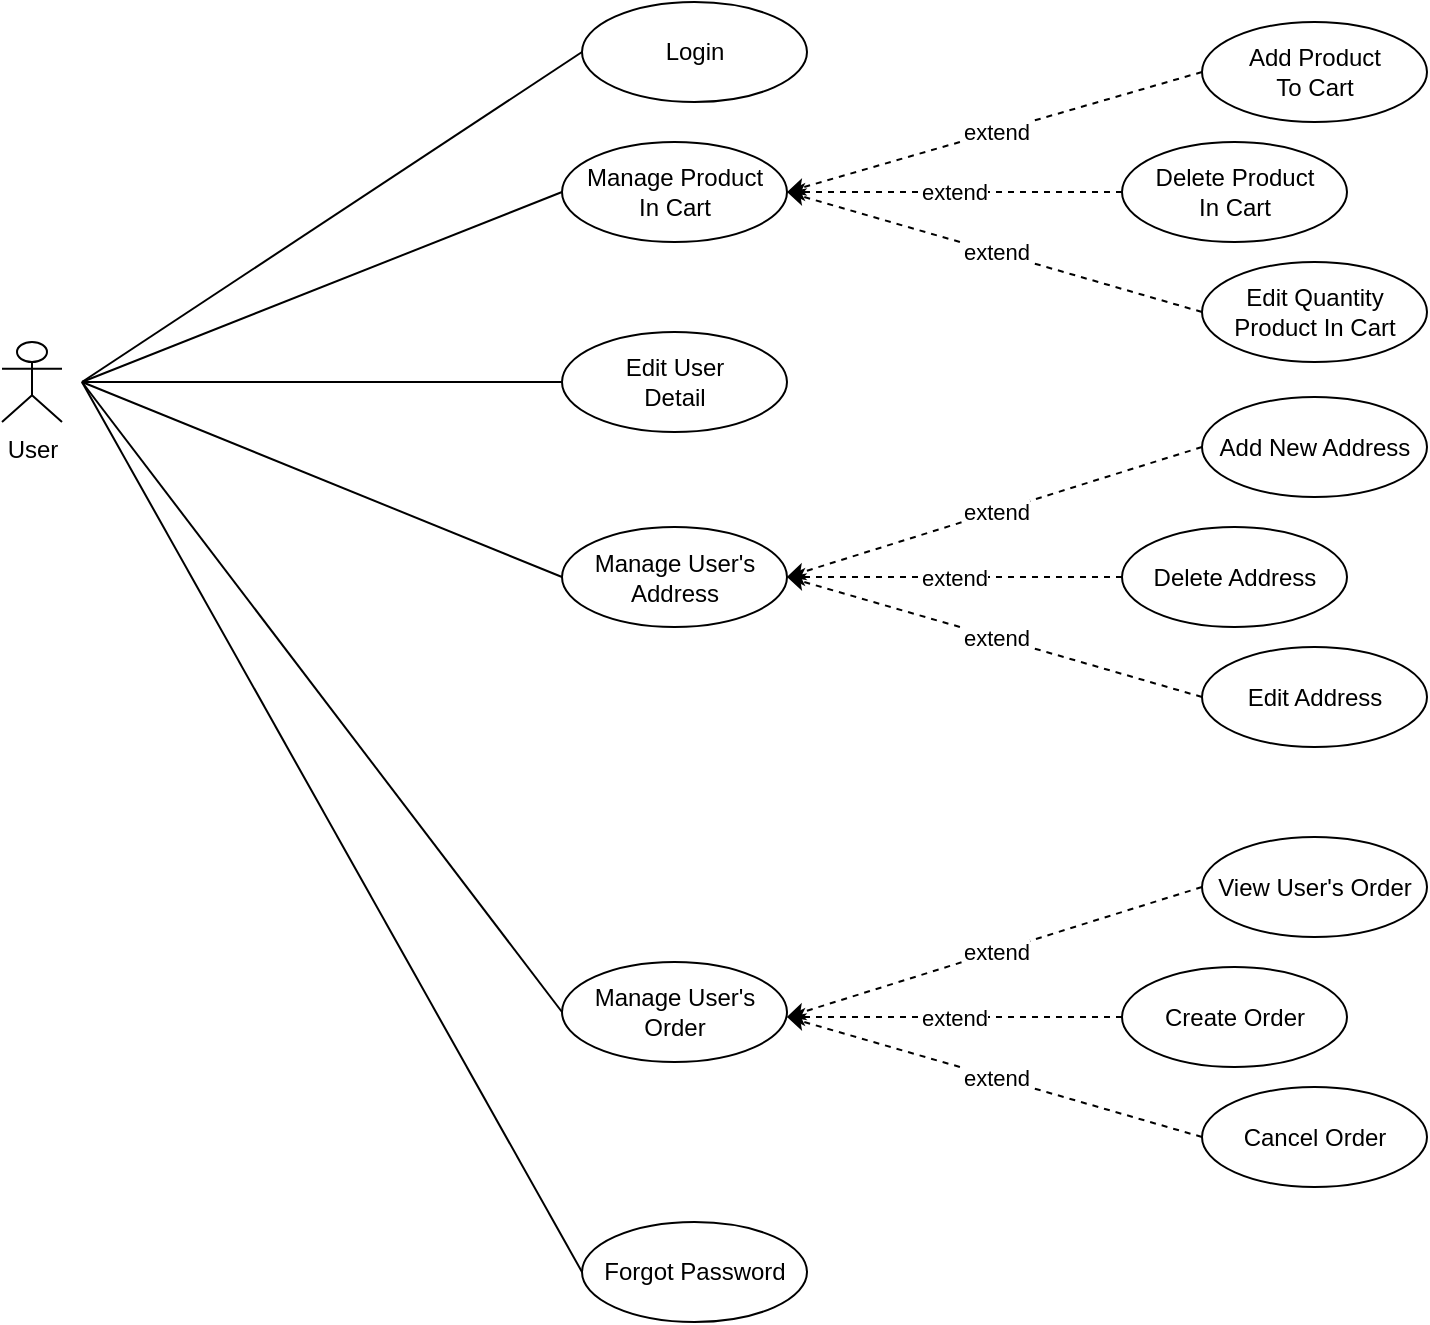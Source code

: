 <mxfile version="22.1.16" type="device">
  <diagram name="Page-1" id="aOO8I9YWORmbV7WTmkyC">
    <mxGraphModel dx="1050" dy="638" grid="1" gridSize="10" guides="1" tooltips="1" connect="1" arrows="1" fold="1" page="1" pageScale="1" pageWidth="850" pageHeight="1100" math="0" shadow="0">
      <root>
        <mxCell id="0" />
        <mxCell id="1" parent="0" />
        <mxCell id="j1GNfuqcdFHc75SlfjYj-1" value="User" style="shape=umlActor;verticalLabelPosition=bottom;verticalAlign=top;html=1;outlineConnect=0;" parent="1" vertex="1">
          <mxGeometry x="40" y="360" width="30" height="40" as="geometry" />
        </mxCell>
        <mxCell id="j1GNfuqcdFHc75SlfjYj-2" value="Login" style="ellipse;whiteSpace=wrap;html=1;" parent="1" vertex="1">
          <mxGeometry x="330" y="190" width="112.5" height="50" as="geometry" />
        </mxCell>
        <mxCell id="j1GNfuqcdFHc75SlfjYj-3" value="" style="endArrow=none;html=1;rounded=0;entryX=0;entryY=0.5;entryDx=0;entryDy=0;" parent="1" target="j1GNfuqcdFHc75SlfjYj-2" edge="1">
          <mxGeometry width="50" height="50" relative="1" as="geometry">
            <mxPoint x="80" y="380" as="sourcePoint" />
            <mxPoint x="230" y="310" as="targetPoint" />
          </mxGeometry>
        </mxCell>
        <mxCell id="j1GNfuqcdFHc75SlfjYj-4" value="Manage Product&lt;br&gt;In Cart" style="ellipse;whiteSpace=wrap;html=1;" parent="1" vertex="1">
          <mxGeometry x="320" y="260" width="112.5" height="50" as="geometry" />
        </mxCell>
        <mxCell id="j1GNfuqcdFHc75SlfjYj-5" value="Edit User &lt;br&gt;Detail" style="ellipse;whiteSpace=wrap;html=1;" parent="1" vertex="1">
          <mxGeometry x="320" y="355" width="112.5" height="50" as="geometry" />
        </mxCell>
        <mxCell id="j1GNfuqcdFHc75SlfjYj-6" value="Manage User&#39;s Address" style="ellipse;whiteSpace=wrap;html=1;" parent="1" vertex="1">
          <mxGeometry x="320" y="452.5" width="112.5" height="50" as="geometry" />
        </mxCell>
        <mxCell id="j1GNfuqcdFHc75SlfjYj-7" value="Forgot Password" style="ellipse;whiteSpace=wrap;html=1;" parent="1" vertex="1">
          <mxGeometry x="330" y="800" width="112.5" height="50" as="geometry" />
        </mxCell>
        <mxCell id="j1GNfuqcdFHc75SlfjYj-8" value="" style="endArrow=none;html=1;rounded=0;entryX=0;entryY=0.5;entryDx=0;entryDy=0;" parent="1" target="j1GNfuqcdFHc75SlfjYj-4" edge="1">
          <mxGeometry width="50" height="50" relative="1" as="geometry">
            <mxPoint x="80" y="380" as="sourcePoint" />
            <mxPoint x="200" y="420" as="targetPoint" />
          </mxGeometry>
        </mxCell>
        <mxCell id="j1GNfuqcdFHc75SlfjYj-9" value="" style="endArrow=none;html=1;rounded=0;entryX=0;entryY=0.5;entryDx=0;entryDy=0;" parent="1" target="j1GNfuqcdFHc75SlfjYj-5" edge="1">
          <mxGeometry width="50" height="50" relative="1" as="geometry">
            <mxPoint x="80" y="380" as="sourcePoint" />
            <mxPoint x="250" y="305" as="targetPoint" />
          </mxGeometry>
        </mxCell>
        <mxCell id="j1GNfuqcdFHc75SlfjYj-10" value="" style="endArrow=none;html=1;rounded=0;entryX=0;entryY=0.5;entryDx=0;entryDy=0;" parent="1" target="j1GNfuqcdFHc75SlfjYj-6" edge="1">
          <mxGeometry width="50" height="50" relative="1" as="geometry">
            <mxPoint x="80" y="380" as="sourcePoint" />
            <mxPoint x="250" y="365" as="targetPoint" />
          </mxGeometry>
        </mxCell>
        <mxCell id="j1GNfuqcdFHc75SlfjYj-11" value="" style="endArrow=none;html=1;rounded=0;entryX=0;entryY=0.5;entryDx=0;entryDy=0;" parent="1" target="j1GNfuqcdFHc75SlfjYj-7" edge="1">
          <mxGeometry width="50" height="50" relative="1" as="geometry">
            <mxPoint x="80" y="380" as="sourcePoint" />
            <mxPoint x="250" y="425" as="targetPoint" />
          </mxGeometry>
        </mxCell>
        <mxCell id="j1GNfuqcdFHc75SlfjYj-12" value="" style="endArrow=none;html=1;rounded=0;entryX=0;entryY=0.5;entryDx=0;entryDy=0;" parent="1" target="j1GNfuqcdFHc75SlfjYj-13" edge="1">
          <mxGeometry width="50" height="50" relative="1" as="geometry">
            <mxPoint x="80" y="380" as="sourcePoint" />
            <mxPoint x="320" y="515" as="targetPoint" />
          </mxGeometry>
        </mxCell>
        <mxCell id="j1GNfuqcdFHc75SlfjYj-13" value="Manage User&#39;s Order" style="ellipse;whiteSpace=wrap;html=1;" parent="1" vertex="1">
          <mxGeometry x="320" y="670" width="112.5" height="50" as="geometry" />
        </mxCell>
        <mxCell id="j1GNfuqcdFHc75SlfjYj-14" value="" style="endArrow=classic;html=1;rounded=0;entryX=1;entryY=0.5;entryDx=0;entryDy=0;exitX=0;exitY=0.5;exitDx=0;exitDy=0;dashed=1;" parent="1" source="j1GNfuqcdFHc75SlfjYj-16" target="j1GNfuqcdFHc75SlfjYj-4" edge="1">
          <mxGeometry relative="1" as="geometry">
            <mxPoint x="560" y="240" as="sourcePoint" />
            <mxPoint x="680" y="280" as="targetPoint" />
          </mxGeometry>
        </mxCell>
        <mxCell id="j1GNfuqcdFHc75SlfjYj-15" value="extend" style="edgeLabel;resizable=0;html=1;align=center;verticalAlign=middle;" parent="j1GNfuqcdFHc75SlfjYj-14" connectable="0" vertex="1">
          <mxGeometry relative="1" as="geometry" />
        </mxCell>
        <mxCell id="j1GNfuqcdFHc75SlfjYj-16" value="Add Product&lt;br&gt;To Cart" style="ellipse;whiteSpace=wrap;html=1;" parent="1" vertex="1">
          <mxGeometry x="640" y="200" width="112.5" height="50" as="geometry" />
        </mxCell>
        <mxCell id="j1GNfuqcdFHc75SlfjYj-19" value="" style="endArrow=classic;html=1;rounded=0;entryX=1;entryY=0.5;entryDx=0;entryDy=0;exitX=0;exitY=0.5;exitDx=0;exitDy=0;dashed=1;" parent="1" source="j1GNfuqcdFHc75SlfjYj-21" target="j1GNfuqcdFHc75SlfjYj-4" edge="1">
          <mxGeometry relative="1" as="geometry">
            <mxPoint x="567" y="300" as="sourcePoint" />
            <mxPoint x="440" y="335" as="targetPoint" />
          </mxGeometry>
        </mxCell>
        <mxCell id="j1GNfuqcdFHc75SlfjYj-20" value="extend" style="edgeLabel;resizable=0;html=1;align=center;verticalAlign=middle;" parent="j1GNfuqcdFHc75SlfjYj-19" connectable="0" vertex="1">
          <mxGeometry relative="1" as="geometry" />
        </mxCell>
        <mxCell id="j1GNfuqcdFHc75SlfjYj-21" value="Delete Product &lt;br&gt;In Cart" style="ellipse;whiteSpace=wrap;html=1;" parent="1" vertex="1">
          <mxGeometry x="600" y="260" width="112.5" height="50" as="geometry" />
        </mxCell>
        <mxCell id="j1GNfuqcdFHc75SlfjYj-22" value="" style="endArrow=classic;html=1;rounded=0;entryX=1;entryY=0.5;entryDx=0;entryDy=0;exitX=0;exitY=0.5;exitDx=0;exitDy=0;dashed=1;" parent="1" source="j1GNfuqcdFHc75SlfjYj-24" target="j1GNfuqcdFHc75SlfjYj-4" edge="1">
          <mxGeometry relative="1" as="geometry">
            <mxPoint x="559.5" y="340" as="sourcePoint" />
            <mxPoint x="432.5" y="375" as="targetPoint" />
          </mxGeometry>
        </mxCell>
        <mxCell id="j1GNfuqcdFHc75SlfjYj-23" value="extend" style="edgeLabel;resizable=0;html=1;align=center;verticalAlign=middle;" parent="j1GNfuqcdFHc75SlfjYj-22" connectable="0" vertex="1">
          <mxGeometry relative="1" as="geometry" />
        </mxCell>
        <mxCell id="j1GNfuqcdFHc75SlfjYj-24" value="Edit Quantity Product In Cart" style="ellipse;whiteSpace=wrap;html=1;" parent="1" vertex="1">
          <mxGeometry x="640" y="320" width="112.5" height="50" as="geometry" />
        </mxCell>
        <mxCell id="j1GNfuqcdFHc75SlfjYj-25" value="" style="endArrow=classic;html=1;rounded=0;entryX=1;entryY=0.5;entryDx=0;entryDy=0;exitX=0;exitY=0.5;exitDx=0;exitDy=0;dashed=1;" parent="1" source="j1GNfuqcdFHc75SlfjYj-27" edge="1">
          <mxGeometry relative="1" as="geometry">
            <mxPoint x="559.5" y="442.5" as="sourcePoint" />
            <mxPoint x="432.5" y="477.5" as="targetPoint" />
          </mxGeometry>
        </mxCell>
        <mxCell id="j1GNfuqcdFHc75SlfjYj-26" value="extend" style="edgeLabel;resizable=0;html=1;align=center;verticalAlign=middle;" parent="j1GNfuqcdFHc75SlfjYj-25" connectable="0" vertex="1">
          <mxGeometry relative="1" as="geometry" />
        </mxCell>
        <mxCell id="j1GNfuqcdFHc75SlfjYj-27" value="Add New Address" style="ellipse;whiteSpace=wrap;html=1;" parent="1" vertex="1">
          <mxGeometry x="640" y="387.5" width="112.5" height="50" as="geometry" />
        </mxCell>
        <mxCell id="j1GNfuqcdFHc75SlfjYj-28" value="" style="endArrow=classic;html=1;rounded=0;entryX=1;entryY=0.5;entryDx=0;entryDy=0;exitX=0;exitY=0.5;exitDx=0;exitDy=0;dashed=1;" parent="1" source="j1GNfuqcdFHc75SlfjYj-30" edge="1">
          <mxGeometry relative="1" as="geometry">
            <mxPoint x="566.5" y="502.5" as="sourcePoint" />
            <mxPoint x="432.5" y="477.5" as="targetPoint" />
          </mxGeometry>
        </mxCell>
        <mxCell id="j1GNfuqcdFHc75SlfjYj-29" value="extend" style="edgeLabel;resizable=0;html=1;align=center;verticalAlign=middle;" parent="j1GNfuqcdFHc75SlfjYj-28" connectable="0" vertex="1">
          <mxGeometry relative="1" as="geometry" />
        </mxCell>
        <mxCell id="j1GNfuqcdFHc75SlfjYj-30" value="Delete Address" style="ellipse;whiteSpace=wrap;html=1;" parent="1" vertex="1">
          <mxGeometry x="600" y="452.5" width="112.5" height="50" as="geometry" />
        </mxCell>
        <mxCell id="j1GNfuqcdFHc75SlfjYj-31" value="" style="endArrow=classic;html=1;rounded=0;entryX=1;entryY=0.5;entryDx=0;entryDy=0;exitX=0;exitY=0.5;exitDx=0;exitDy=0;dashed=1;" parent="1" source="j1GNfuqcdFHc75SlfjYj-33" edge="1">
          <mxGeometry relative="1" as="geometry">
            <mxPoint x="559" y="542.5" as="sourcePoint" />
            <mxPoint x="432.5" y="477.5" as="targetPoint" />
          </mxGeometry>
        </mxCell>
        <mxCell id="j1GNfuqcdFHc75SlfjYj-32" value="extend" style="edgeLabel;resizable=0;html=1;align=center;verticalAlign=middle;" parent="j1GNfuqcdFHc75SlfjYj-31" connectable="0" vertex="1">
          <mxGeometry relative="1" as="geometry" />
        </mxCell>
        <mxCell id="j1GNfuqcdFHc75SlfjYj-33" value="Edit Address" style="ellipse;whiteSpace=wrap;html=1;" parent="1" vertex="1">
          <mxGeometry x="640" y="512.5" width="112.5" height="50" as="geometry" />
        </mxCell>
        <mxCell id="-3pNl8CPvucTBI7W39bo-10" value="" style="endArrow=classic;html=1;rounded=0;entryX=1;entryY=0.5;entryDx=0;entryDy=0;exitX=0;exitY=0.5;exitDx=0;exitDy=0;dashed=1;" edge="1" parent="1" source="-3pNl8CPvucTBI7W39bo-12">
          <mxGeometry relative="1" as="geometry">
            <mxPoint x="559.5" y="662.5" as="sourcePoint" />
            <mxPoint x="432.5" y="697.5" as="targetPoint" />
          </mxGeometry>
        </mxCell>
        <mxCell id="-3pNl8CPvucTBI7W39bo-11" value="extend" style="edgeLabel;resizable=0;html=1;align=center;verticalAlign=middle;" connectable="0" vertex="1" parent="-3pNl8CPvucTBI7W39bo-10">
          <mxGeometry relative="1" as="geometry" />
        </mxCell>
        <mxCell id="-3pNl8CPvucTBI7W39bo-12" value="View User&#39;s Order" style="ellipse;whiteSpace=wrap;html=1;" vertex="1" parent="1">
          <mxGeometry x="640" y="607.5" width="112.5" height="50" as="geometry" />
        </mxCell>
        <mxCell id="-3pNl8CPvucTBI7W39bo-13" value="" style="endArrow=classic;html=1;rounded=0;entryX=1;entryY=0.5;entryDx=0;entryDy=0;exitX=0;exitY=0.5;exitDx=0;exitDy=0;dashed=1;" edge="1" parent="1" source="-3pNl8CPvucTBI7W39bo-15">
          <mxGeometry relative="1" as="geometry">
            <mxPoint x="566.5" y="722.5" as="sourcePoint" />
            <mxPoint x="432.5" y="697.5" as="targetPoint" />
          </mxGeometry>
        </mxCell>
        <mxCell id="-3pNl8CPvucTBI7W39bo-14" value="extend" style="edgeLabel;resizable=0;html=1;align=center;verticalAlign=middle;" connectable="0" vertex="1" parent="-3pNl8CPvucTBI7W39bo-13">
          <mxGeometry relative="1" as="geometry" />
        </mxCell>
        <mxCell id="-3pNl8CPvucTBI7W39bo-15" value="Create Order" style="ellipse;whiteSpace=wrap;html=1;" vertex="1" parent="1">
          <mxGeometry x="600" y="672.5" width="112.5" height="50" as="geometry" />
        </mxCell>
        <mxCell id="-3pNl8CPvucTBI7W39bo-16" value="" style="endArrow=classic;html=1;rounded=0;entryX=1;entryY=0.5;entryDx=0;entryDy=0;exitX=0;exitY=0.5;exitDx=0;exitDy=0;dashed=1;" edge="1" parent="1" source="-3pNl8CPvucTBI7W39bo-18">
          <mxGeometry relative="1" as="geometry">
            <mxPoint x="559" y="762.5" as="sourcePoint" />
            <mxPoint x="432.5" y="697.5" as="targetPoint" />
          </mxGeometry>
        </mxCell>
        <mxCell id="-3pNl8CPvucTBI7W39bo-17" value="extend" style="edgeLabel;resizable=0;html=1;align=center;verticalAlign=middle;" connectable="0" vertex="1" parent="-3pNl8CPvucTBI7W39bo-16">
          <mxGeometry relative="1" as="geometry" />
        </mxCell>
        <mxCell id="-3pNl8CPvucTBI7W39bo-18" value="Cancel Order" style="ellipse;whiteSpace=wrap;html=1;" vertex="1" parent="1">
          <mxGeometry x="640" y="732.5" width="112.5" height="50" as="geometry" />
        </mxCell>
      </root>
    </mxGraphModel>
  </diagram>
</mxfile>
